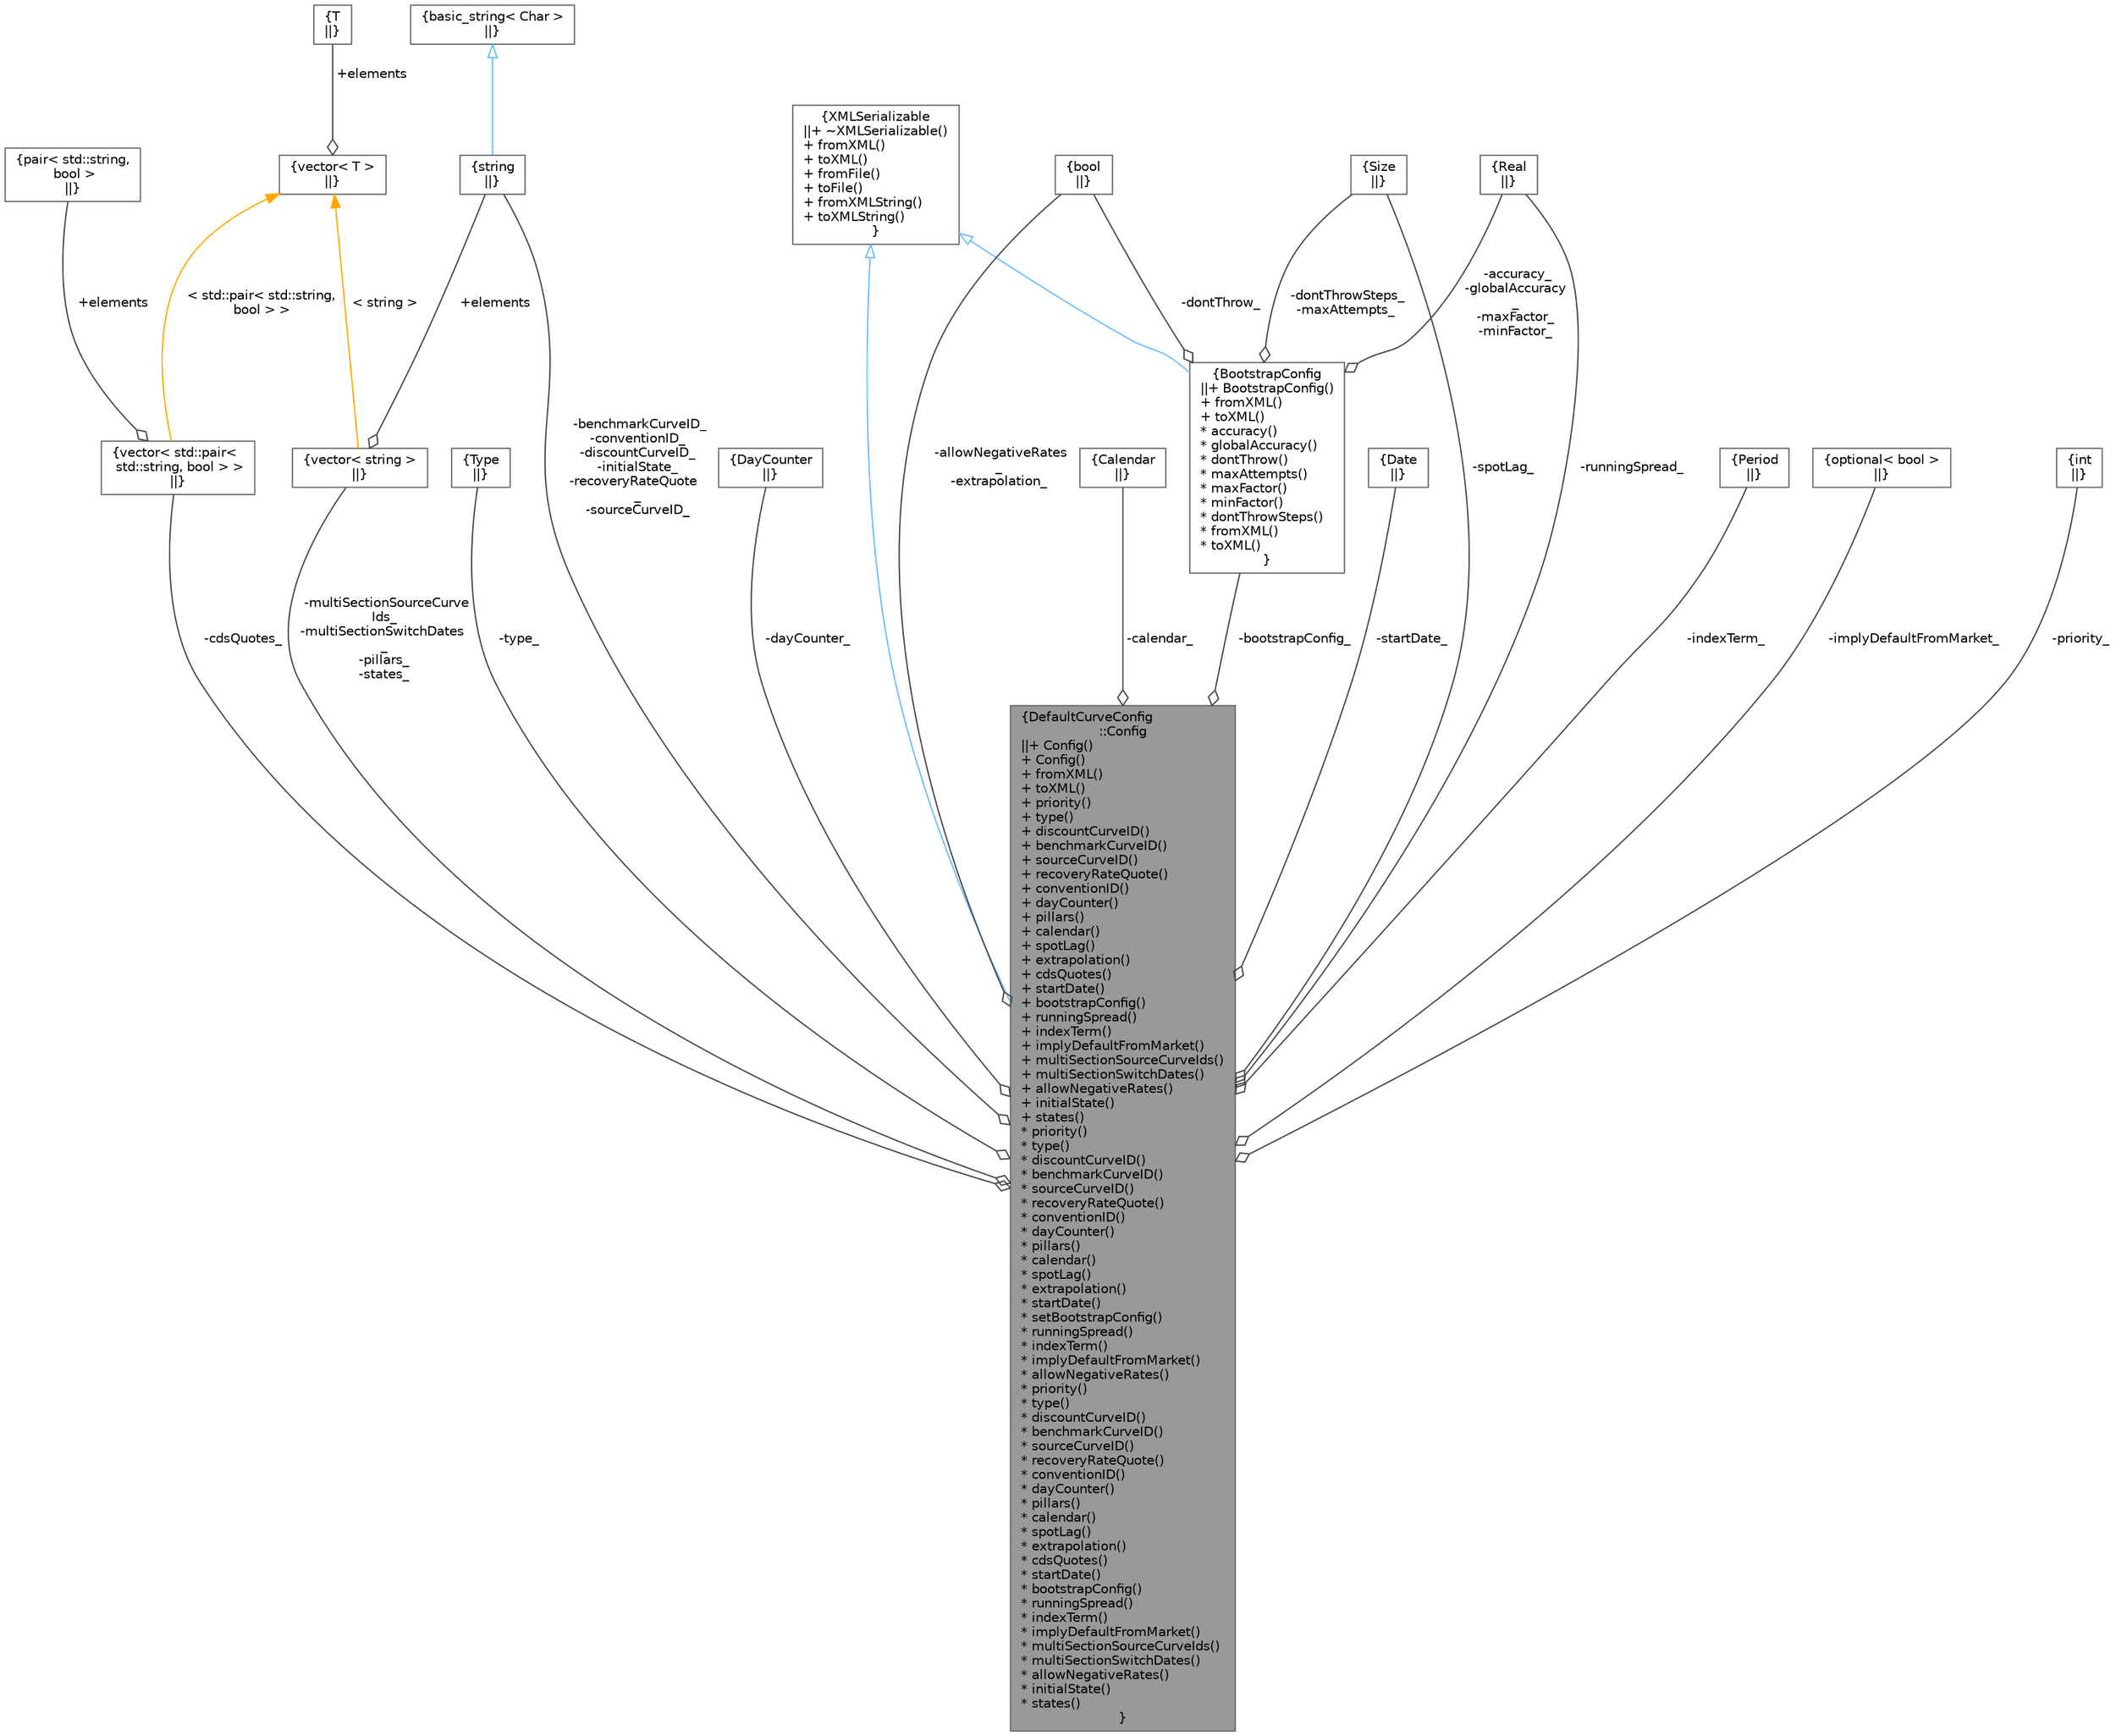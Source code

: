 digraph "DefaultCurveConfig::Config"
{
 // INTERACTIVE_SVG=YES
 // LATEX_PDF_SIZE
  bgcolor="transparent";
  edge [fontname=Helvetica,fontsize=10,labelfontname=Helvetica,labelfontsize=10];
  node [fontname=Helvetica,fontsize=10,shape=box,height=0.2,width=0.4];
  Node1 [label="{DefaultCurveConfig\l::Config\n||+ Config()\l+ Config()\l+ fromXML()\l+ toXML()\l+ priority()\l+ type()\l+ discountCurveID()\l+ benchmarkCurveID()\l+ sourceCurveID()\l+ recoveryRateQuote()\l+ conventionID()\l+ dayCounter()\l+ pillars()\l+ calendar()\l+ spotLag()\l+ extrapolation()\l+ cdsQuotes()\l+ startDate()\l+ bootstrapConfig()\l+ runningSpread()\l+ indexTerm()\l+ implyDefaultFromMarket()\l+ multiSectionSourceCurveIds()\l+ multiSectionSwitchDates()\l+ allowNegativeRates()\l+ initialState()\l+ states()\l* priority()\l* type()\l* discountCurveID()\l* benchmarkCurveID()\l* sourceCurveID()\l* recoveryRateQuote()\l* conventionID()\l* dayCounter()\l* pillars()\l* calendar()\l* spotLag()\l* extrapolation()\l* startDate()\l* setBootstrapConfig()\l* runningSpread()\l* indexTerm()\l* implyDefaultFromMarket()\l* allowNegativeRates()\l* priority()\l* type()\l* discountCurveID()\l* benchmarkCurveID()\l* sourceCurveID()\l* recoveryRateQuote()\l* conventionID()\l* dayCounter()\l* pillars()\l* calendar()\l* spotLag()\l* extrapolation()\l* cdsQuotes()\l* startDate()\l* bootstrapConfig()\l* runningSpread()\l* indexTerm()\l* implyDefaultFromMarket()\l* multiSectionSourceCurveIds()\l* multiSectionSwitchDates()\l* allowNegativeRates()\l* initialState()\l* states()\l}",height=0.2,width=0.4,color="gray40", fillcolor="grey60", style="filled", fontcolor="black",tooltip=" "];
  Node2 -> Node1 [dir="back",color="steelblue1",style="solid",arrowtail="onormal"];
  Node2 [label="{XMLSerializable\n||+ ~XMLSerializable()\l+ fromXML()\l+ toXML()\l+ fromFile()\l+ toFile()\l+ fromXMLString()\l+ toXMLString()\l}",height=0.2,width=0.4,color="gray40", fillcolor="white", style="filled",URL="$classore_1_1data_1_1_x_m_l_serializable.html",tooltip="Base class for all serializable classes."];
  Node3 -> Node1 [color="grey25",style="solid",label=" -cdsQuotes_" ,arrowhead="odiamond"];
  Node3 [label="{vector\< std::pair\<\l std::string, bool \> \>\n||}",height=0.2,width=0.4,color="gray40", fillcolor="white", style="filled",tooltip=" "];
  Node4 -> Node3 [color="grey25",style="solid",label=" +elements" ,arrowhead="odiamond"];
  Node4 [label="{pair\< std::string,\l bool \>\n||}",height=0.2,width=0.4,color="gray40", fillcolor="white", style="filled",tooltip=" "];
  Node5 -> Node3 [dir="back",color="orange",style="solid",label=" \< std::pair\< std::string,\l bool \> \>" ];
  Node5 [label="{vector\< T \>\n||}",height=0.2,width=0.4,color="gray40", fillcolor="white", style="filled",tooltip=" "];
  Node6 -> Node5 [color="grey25",style="solid",label=" +elements" ,arrowhead="odiamond"];
  Node6 [label="{T\n||}",height=0.2,width=0.4,color="gray40", fillcolor="white", style="filled",tooltip=" "];
  Node7 -> Node1 [color="grey25",style="solid",label=" -type_" ,arrowhead="odiamond"];
  Node7 [label="{Type\n||}",height=0.2,width=0.4,color="gray40", fillcolor="white", style="filled",tooltip=" "];
  Node8 -> Node1 [color="grey25",style="solid",label=" -benchmarkCurveID_\n-conventionID_\n-discountCurveID_\n-initialState_\n-recoveryRateQuote\l_\n-sourceCurveID_" ,arrowhead="odiamond"];
  Node8 [label="{string\n||}",height=0.2,width=0.4,color="gray40", fillcolor="white", style="filled",tooltip=" "];
  Node9 -> Node8 [dir="back",color="steelblue1",style="solid",arrowtail="onormal"];
  Node9 [label="{basic_string\< Char \>\n||}",height=0.2,width=0.4,color="gray40", fillcolor="white", style="filled",tooltip=" "];
  Node10 -> Node1 [color="grey25",style="solid",label=" -dayCounter_" ,arrowhead="odiamond"];
  Node10 [label="{DayCounter\n||}",height=0.2,width=0.4,color="gray40", fillcolor="white", style="filled",tooltip=" "];
  Node11 -> Node1 [color="grey25",style="solid",label=" -allowNegativeRates\l_\n-extrapolation_" ,arrowhead="odiamond"];
  Node11 [label="{bool\n||}",height=0.2,width=0.4,color="gray40", fillcolor="white", style="filled",URL="$classbool.html",tooltip=" "];
  Node12 -> Node1 [color="grey25",style="solid",label=" -multiSectionSourceCurve\lIds_\n-multiSectionSwitchDates\l_\n-pillars_\n-states_" ,arrowhead="odiamond"];
  Node12 [label="{vector\< string \>\n||}",height=0.2,width=0.4,color="gray40", fillcolor="white", style="filled",tooltip=" "];
  Node8 -> Node12 [color="grey25",style="solid",label=" +elements" ,arrowhead="odiamond"];
  Node5 -> Node12 [dir="back",color="orange",style="solid",label=" \< string \>" ];
  Node13 -> Node1 [color="grey25",style="solid",label=" -calendar_" ,arrowhead="odiamond"];
  Node13 [label="{Calendar\n||}",height=0.2,width=0.4,color="gray40", fillcolor="white", style="filled",tooltip=" "];
  Node14 -> Node1 [color="grey25",style="solid",label=" -spotLag_" ,arrowhead="odiamond"];
  Node14 [label="{Size\n||}",height=0.2,width=0.4,color="gray40", fillcolor="white", style="filled",tooltip=" "];
  Node15 -> Node1 [color="grey25",style="solid",label=" -startDate_" ,arrowhead="odiamond"];
  Node15 [label="{Date\n||}",height=0.2,width=0.4,color="gray40", fillcolor="white", style="filled",tooltip=" "];
  Node16 -> Node1 [color="grey25",style="solid",label=" -bootstrapConfig_" ,arrowhead="odiamond"];
  Node16 [label="{BootstrapConfig\n||+ BootstrapConfig()\l+ fromXML()\l+ toXML()\l* accuracy()\l* globalAccuracy()\l* dontThrow()\l* maxAttempts()\l* maxFactor()\l* minFactor()\l* dontThrowSteps()\l* fromXML()\l* toXML()\l}",height=0.2,width=0.4,color="gray40", fillcolor="white", style="filled",URL="$classore_1_1data_1_1_bootstrap_config.html",tooltip=" "];
  Node2 -> Node16 [dir="back",color="steelblue1",style="solid",arrowtail="onormal"];
  Node17 -> Node16 [color="grey25",style="solid",label=" -accuracy_\n-globalAccuracy\l_\n-maxFactor_\n-minFactor_" ,arrowhead="odiamond"];
  Node17 [label="{Real\n||}",height=0.2,width=0.4,color="gray40", fillcolor="white", style="filled",tooltip=" "];
  Node11 -> Node16 [color="grey25",style="solid",label=" -dontThrow_" ,arrowhead="odiamond"];
  Node14 -> Node16 [color="grey25",style="solid",label=" -dontThrowSteps_\n-maxAttempts_" ,arrowhead="odiamond"];
  Node17 -> Node1 [color="grey25",style="solid",label=" -runningSpread_" ,arrowhead="odiamond"];
  Node18 -> Node1 [color="grey25",style="solid",label=" -indexTerm_" ,arrowhead="odiamond"];
  Node18 [label="{Period\n||}",height=0.2,width=0.4,color="gray40", fillcolor="white", style="filled",tooltip=" "];
  Node19 -> Node1 [color="grey25",style="solid",label=" -implyDefaultFromMarket_" ,arrowhead="odiamond"];
  Node19 [label="{optional\< bool \>\n||}",height=0.2,width=0.4,color="gray40", fillcolor="white", style="filled",tooltip=" "];
  Node20 -> Node1 [color="grey25",style="solid",label=" -priority_" ,arrowhead="odiamond"];
  Node20 [label="{int\n||}",height=0.2,width=0.4,color="gray40", fillcolor="white", style="filled",tooltip=" "];
}
